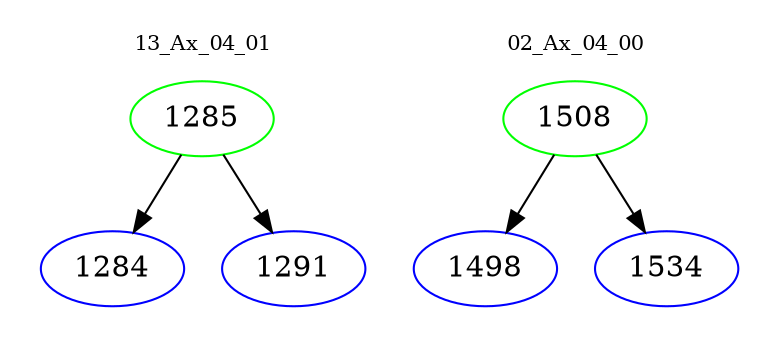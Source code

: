 digraph{
subgraph cluster_0 {
color = white
label = "13_Ax_04_01";
fontsize=10;
T0_1285 [label="1285", color="green"]
T0_1285 -> T0_1284 [color="black"]
T0_1284 [label="1284", color="blue"]
T0_1285 -> T0_1291 [color="black"]
T0_1291 [label="1291", color="blue"]
}
subgraph cluster_1 {
color = white
label = "02_Ax_04_00";
fontsize=10;
T1_1508 [label="1508", color="green"]
T1_1508 -> T1_1498 [color="black"]
T1_1498 [label="1498", color="blue"]
T1_1508 -> T1_1534 [color="black"]
T1_1534 [label="1534", color="blue"]
}
}
